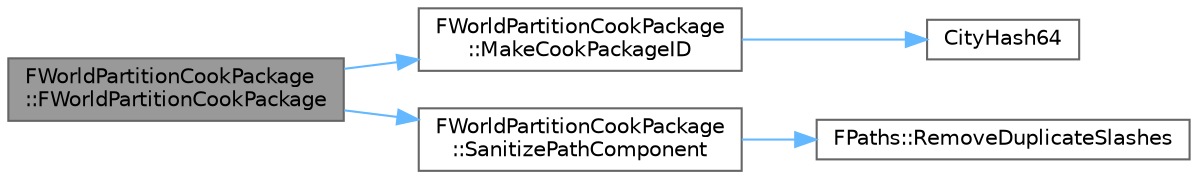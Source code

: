 digraph "FWorldPartitionCookPackage::FWorldPartitionCookPackage"
{
 // INTERACTIVE_SVG=YES
 // LATEX_PDF_SIZE
  bgcolor="transparent";
  edge [fontname=Helvetica,fontsize=10,labelfontname=Helvetica,labelfontsize=10];
  node [fontname=Helvetica,fontsize=10,shape=box,height=0.2,width=0.4];
  rankdir="LR";
  Node1 [id="Node000001",label="FWorldPartitionCookPackage\l::FWorldPartitionCookPackage",height=0.2,width=0.4,color="gray40", fillcolor="grey60", style="filled", fontcolor="black",tooltip=" "];
  Node1 -> Node2 [id="edge1_Node000001_Node000002",color="steelblue1",style="solid",tooltip=" "];
  Node2 [id="Node000002",label="FWorldPartitionCookPackage\l::MakeCookPackageID",height=0.2,width=0.4,color="grey40", fillcolor="white", style="filled",URL="$d3/dd2/structFWorldPartitionCookPackage.html#a9920a036f760567b862f66235f9dc400",tooltip=" "];
  Node2 -> Node3 [id="edge2_Node000002_Node000003",color="steelblue1",style="solid",tooltip=" "];
  Node3 [id="Node000003",label="CityHash64",height=0.2,width=0.4,color="grey40", fillcolor="white", style="filled",URL="$d0/d13/CityHash_8h.html#a72e07f4647a57687b827cb03402fc651",tooltip=" "];
  Node1 -> Node4 [id="edge3_Node000001_Node000004",color="steelblue1",style="solid",tooltip=" "];
  Node4 [id="Node000004",label="FWorldPartitionCookPackage\l::SanitizePathComponent",height=0.2,width=0.4,color="grey40", fillcolor="white", style="filled",URL="$d3/dd2/structFWorldPartitionCookPackage.html#a26a8d4a001fff139a9b156b62afffd40",tooltip=" "];
  Node4 -> Node5 [id="edge4_Node000004_Node000005",color="steelblue1",style="solid",tooltip=" "];
  Node5 [id="Node000005",label="FPaths::RemoveDuplicateSlashes",height=0.2,width=0.4,color="grey40", fillcolor="white", style="filled",URL="$df/d4c/classFPaths.html#a97992edb55d73b820fa8fb19b5324984",tooltip="Removes duplicate slashes in paths."];
}
